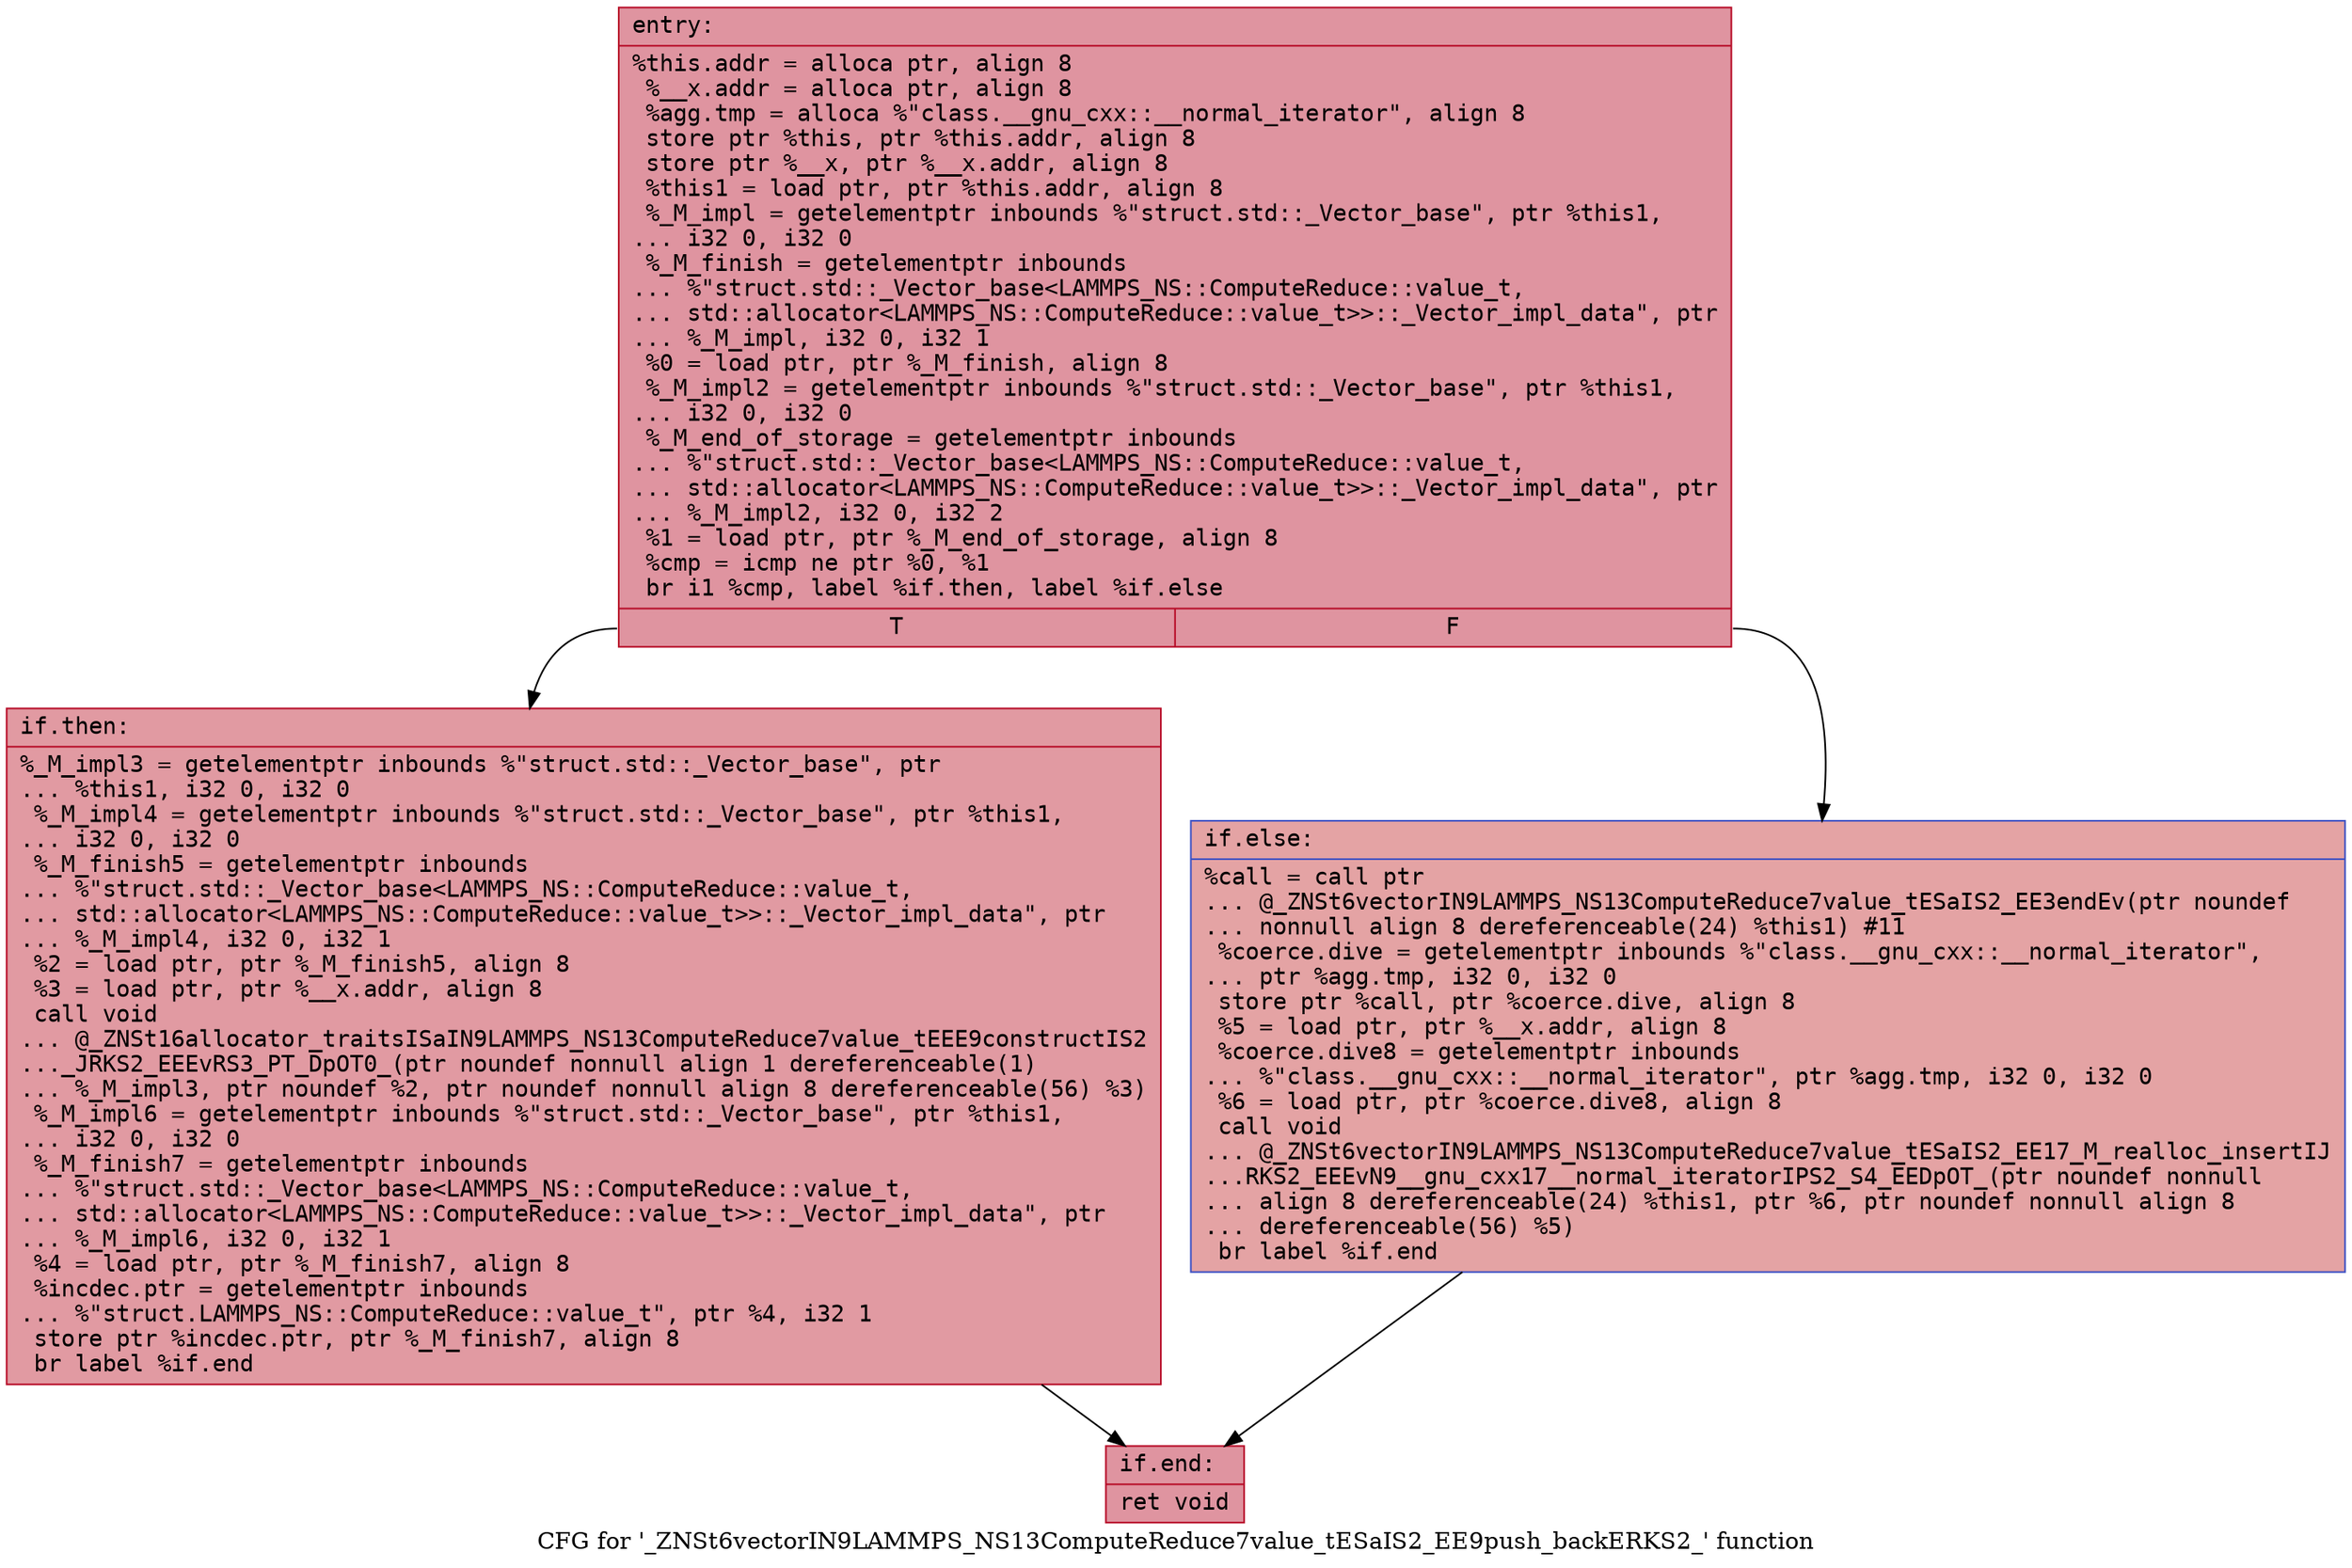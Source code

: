 digraph "CFG for '_ZNSt6vectorIN9LAMMPS_NS13ComputeReduce7value_tESaIS2_EE9push_backERKS2_' function" {
	label="CFG for '_ZNSt6vectorIN9LAMMPS_NS13ComputeReduce7value_tESaIS2_EE9push_backERKS2_' function";

	Node0x5591402973a0 [shape=record,color="#b70d28ff", style=filled, fillcolor="#b70d2870" fontname="Courier",label="{entry:\l|  %this.addr = alloca ptr, align 8\l  %__x.addr = alloca ptr, align 8\l  %agg.tmp = alloca %\"class.__gnu_cxx::__normal_iterator\", align 8\l  store ptr %this, ptr %this.addr, align 8\l  store ptr %__x, ptr %__x.addr, align 8\l  %this1 = load ptr, ptr %this.addr, align 8\l  %_M_impl = getelementptr inbounds %\"struct.std::_Vector_base\", ptr %this1,\l... i32 0, i32 0\l  %_M_finish = getelementptr inbounds\l... %\"struct.std::_Vector_base\<LAMMPS_NS::ComputeReduce::value_t,\l... std::allocator\<LAMMPS_NS::ComputeReduce::value_t\>\>::_Vector_impl_data\", ptr\l... %_M_impl, i32 0, i32 1\l  %0 = load ptr, ptr %_M_finish, align 8\l  %_M_impl2 = getelementptr inbounds %\"struct.std::_Vector_base\", ptr %this1,\l... i32 0, i32 0\l  %_M_end_of_storage = getelementptr inbounds\l... %\"struct.std::_Vector_base\<LAMMPS_NS::ComputeReduce::value_t,\l... std::allocator\<LAMMPS_NS::ComputeReduce::value_t\>\>::_Vector_impl_data\", ptr\l... %_M_impl2, i32 0, i32 2\l  %1 = load ptr, ptr %_M_end_of_storage, align 8\l  %cmp = icmp ne ptr %0, %1\l  br i1 %cmp, label %if.then, label %if.else\l|{<s0>T|<s1>F}}"];
	Node0x5591402973a0:s0 -> Node0x559140297cf0[tooltip="entry -> if.then\nProbability 62.50%" ];
	Node0x5591402973a0:s1 -> Node0x559140297f00[tooltip="entry -> if.else\nProbability 37.50%" ];
	Node0x559140297cf0 [shape=record,color="#b70d28ff", style=filled, fillcolor="#bb1b2c70" fontname="Courier",label="{if.then:\l|  %_M_impl3 = getelementptr inbounds %\"struct.std::_Vector_base\", ptr\l... %this1, i32 0, i32 0\l  %_M_impl4 = getelementptr inbounds %\"struct.std::_Vector_base\", ptr %this1,\l... i32 0, i32 0\l  %_M_finish5 = getelementptr inbounds\l... %\"struct.std::_Vector_base\<LAMMPS_NS::ComputeReduce::value_t,\l... std::allocator\<LAMMPS_NS::ComputeReduce::value_t\>\>::_Vector_impl_data\", ptr\l... %_M_impl4, i32 0, i32 1\l  %2 = load ptr, ptr %_M_finish5, align 8\l  %3 = load ptr, ptr %__x.addr, align 8\l  call void\l... @_ZNSt16allocator_traitsISaIN9LAMMPS_NS13ComputeReduce7value_tEEE9constructIS2\l..._JRKS2_EEEvRS3_PT_DpOT0_(ptr noundef nonnull align 1 dereferenceable(1)\l... %_M_impl3, ptr noundef %2, ptr noundef nonnull align 8 dereferenceable(56) %3)\l  %_M_impl6 = getelementptr inbounds %\"struct.std::_Vector_base\", ptr %this1,\l... i32 0, i32 0\l  %_M_finish7 = getelementptr inbounds\l... %\"struct.std::_Vector_base\<LAMMPS_NS::ComputeReduce::value_t,\l... std::allocator\<LAMMPS_NS::ComputeReduce::value_t\>\>::_Vector_impl_data\", ptr\l... %_M_impl6, i32 0, i32 1\l  %4 = load ptr, ptr %_M_finish7, align 8\l  %incdec.ptr = getelementptr inbounds\l... %\"struct.LAMMPS_NS::ComputeReduce::value_t\", ptr %4, i32 1\l  store ptr %incdec.ptr, ptr %_M_finish7, align 8\l  br label %if.end\l}"];
	Node0x559140297cf0 -> Node0x559140298920[tooltip="if.then -> if.end\nProbability 100.00%" ];
	Node0x559140297f00 [shape=record,color="#3d50c3ff", style=filled, fillcolor="#c32e3170" fontname="Courier",label="{if.else:\l|  %call = call ptr\l... @_ZNSt6vectorIN9LAMMPS_NS13ComputeReduce7value_tESaIS2_EE3endEv(ptr noundef\l... nonnull align 8 dereferenceable(24) %this1) #11\l  %coerce.dive = getelementptr inbounds %\"class.__gnu_cxx::__normal_iterator\",\l... ptr %agg.tmp, i32 0, i32 0\l  store ptr %call, ptr %coerce.dive, align 8\l  %5 = load ptr, ptr %__x.addr, align 8\l  %coerce.dive8 = getelementptr inbounds\l... %\"class.__gnu_cxx::__normal_iterator\", ptr %agg.tmp, i32 0, i32 0\l  %6 = load ptr, ptr %coerce.dive8, align 8\l  call void\l... @_ZNSt6vectorIN9LAMMPS_NS13ComputeReduce7value_tESaIS2_EE17_M_realloc_insertIJ\l...RKS2_EEEvN9__gnu_cxx17__normal_iteratorIPS2_S4_EEDpOT_(ptr noundef nonnull\l... align 8 dereferenceable(24) %this1, ptr %6, ptr noundef nonnull align 8\l... dereferenceable(56) %5)\l  br label %if.end\l}"];
	Node0x559140297f00 -> Node0x559140298920[tooltip="if.else -> if.end\nProbability 100.00%" ];
	Node0x559140298920 [shape=record,color="#b70d28ff", style=filled, fillcolor="#b70d2870" fontname="Courier",label="{if.end:\l|  ret void\l}"];
}
